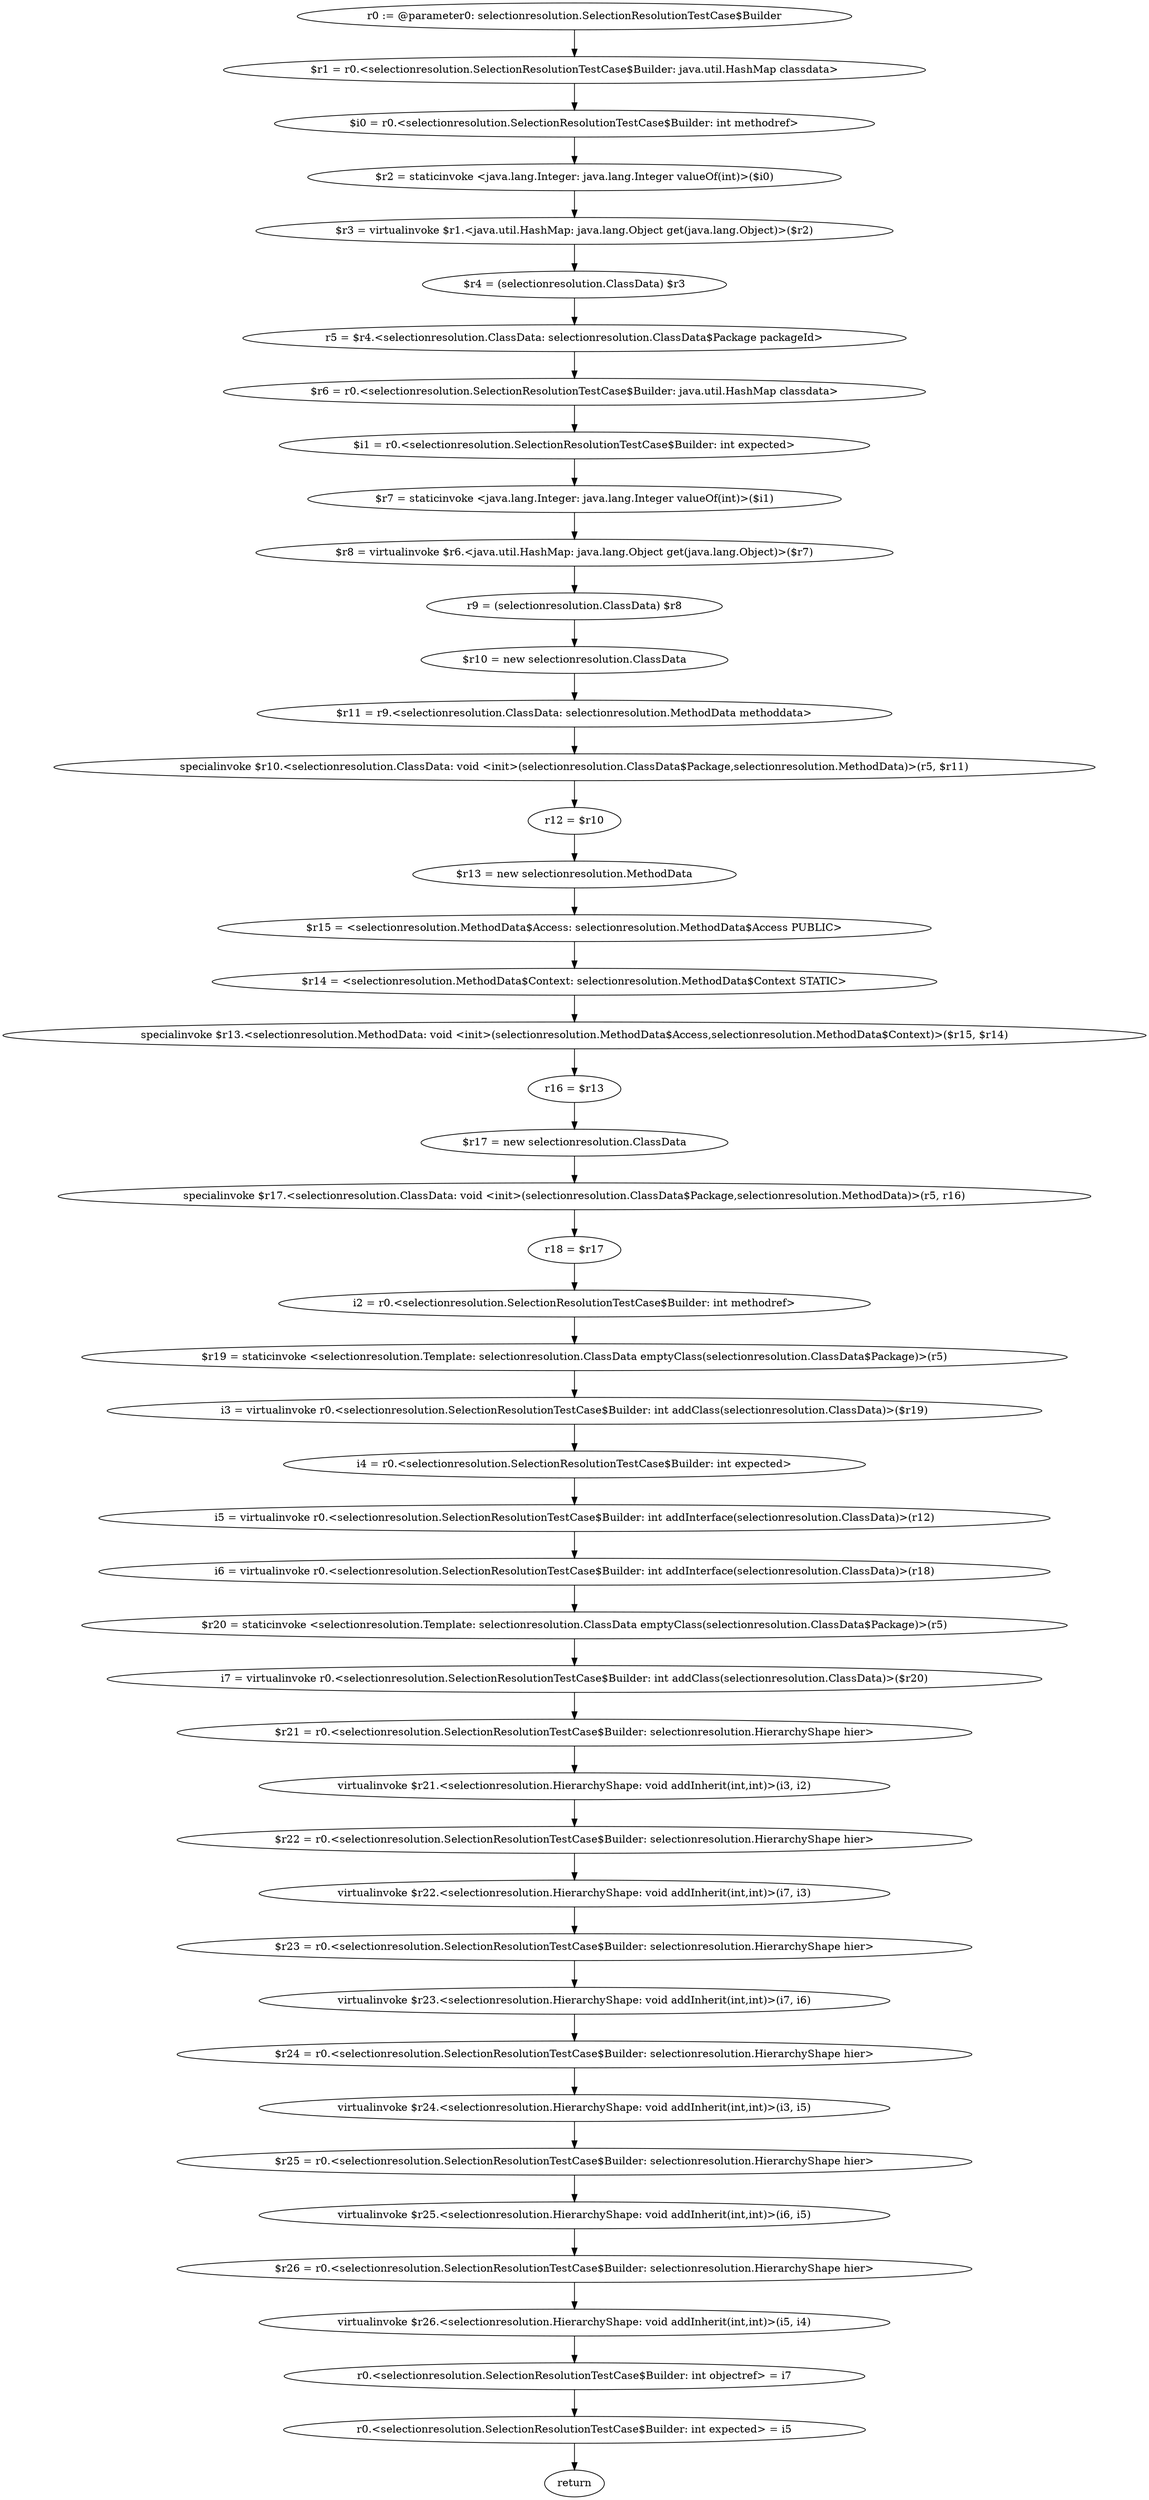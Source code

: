 digraph "unitGraph" {
    "r0 := @parameter0: selectionresolution.SelectionResolutionTestCase$Builder"
    "$r1 = r0.<selectionresolution.SelectionResolutionTestCase$Builder: java.util.HashMap classdata>"
    "$i0 = r0.<selectionresolution.SelectionResolutionTestCase$Builder: int methodref>"
    "$r2 = staticinvoke <java.lang.Integer: java.lang.Integer valueOf(int)>($i0)"
    "$r3 = virtualinvoke $r1.<java.util.HashMap: java.lang.Object get(java.lang.Object)>($r2)"
    "$r4 = (selectionresolution.ClassData) $r3"
    "r5 = $r4.<selectionresolution.ClassData: selectionresolution.ClassData$Package packageId>"
    "$r6 = r0.<selectionresolution.SelectionResolutionTestCase$Builder: java.util.HashMap classdata>"
    "$i1 = r0.<selectionresolution.SelectionResolutionTestCase$Builder: int expected>"
    "$r7 = staticinvoke <java.lang.Integer: java.lang.Integer valueOf(int)>($i1)"
    "$r8 = virtualinvoke $r6.<java.util.HashMap: java.lang.Object get(java.lang.Object)>($r7)"
    "r9 = (selectionresolution.ClassData) $r8"
    "$r10 = new selectionresolution.ClassData"
    "$r11 = r9.<selectionresolution.ClassData: selectionresolution.MethodData methoddata>"
    "specialinvoke $r10.<selectionresolution.ClassData: void <init>(selectionresolution.ClassData$Package,selectionresolution.MethodData)>(r5, $r11)"
    "r12 = $r10"
    "$r13 = new selectionresolution.MethodData"
    "$r15 = <selectionresolution.MethodData$Access: selectionresolution.MethodData$Access PUBLIC>"
    "$r14 = <selectionresolution.MethodData$Context: selectionresolution.MethodData$Context STATIC>"
    "specialinvoke $r13.<selectionresolution.MethodData: void <init>(selectionresolution.MethodData$Access,selectionresolution.MethodData$Context)>($r15, $r14)"
    "r16 = $r13"
    "$r17 = new selectionresolution.ClassData"
    "specialinvoke $r17.<selectionresolution.ClassData: void <init>(selectionresolution.ClassData$Package,selectionresolution.MethodData)>(r5, r16)"
    "r18 = $r17"
    "i2 = r0.<selectionresolution.SelectionResolutionTestCase$Builder: int methodref>"
    "$r19 = staticinvoke <selectionresolution.Template: selectionresolution.ClassData emptyClass(selectionresolution.ClassData$Package)>(r5)"
    "i3 = virtualinvoke r0.<selectionresolution.SelectionResolutionTestCase$Builder: int addClass(selectionresolution.ClassData)>($r19)"
    "i4 = r0.<selectionresolution.SelectionResolutionTestCase$Builder: int expected>"
    "i5 = virtualinvoke r0.<selectionresolution.SelectionResolutionTestCase$Builder: int addInterface(selectionresolution.ClassData)>(r12)"
    "i6 = virtualinvoke r0.<selectionresolution.SelectionResolutionTestCase$Builder: int addInterface(selectionresolution.ClassData)>(r18)"
    "$r20 = staticinvoke <selectionresolution.Template: selectionresolution.ClassData emptyClass(selectionresolution.ClassData$Package)>(r5)"
    "i7 = virtualinvoke r0.<selectionresolution.SelectionResolutionTestCase$Builder: int addClass(selectionresolution.ClassData)>($r20)"
    "$r21 = r0.<selectionresolution.SelectionResolutionTestCase$Builder: selectionresolution.HierarchyShape hier>"
    "virtualinvoke $r21.<selectionresolution.HierarchyShape: void addInherit(int,int)>(i3, i2)"
    "$r22 = r0.<selectionresolution.SelectionResolutionTestCase$Builder: selectionresolution.HierarchyShape hier>"
    "virtualinvoke $r22.<selectionresolution.HierarchyShape: void addInherit(int,int)>(i7, i3)"
    "$r23 = r0.<selectionresolution.SelectionResolutionTestCase$Builder: selectionresolution.HierarchyShape hier>"
    "virtualinvoke $r23.<selectionresolution.HierarchyShape: void addInherit(int,int)>(i7, i6)"
    "$r24 = r0.<selectionresolution.SelectionResolutionTestCase$Builder: selectionresolution.HierarchyShape hier>"
    "virtualinvoke $r24.<selectionresolution.HierarchyShape: void addInherit(int,int)>(i3, i5)"
    "$r25 = r0.<selectionresolution.SelectionResolutionTestCase$Builder: selectionresolution.HierarchyShape hier>"
    "virtualinvoke $r25.<selectionresolution.HierarchyShape: void addInherit(int,int)>(i6, i5)"
    "$r26 = r0.<selectionresolution.SelectionResolutionTestCase$Builder: selectionresolution.HierarchyShape hier>"
    "virtualinvoke $r26.<selectionresolution.HierarchyShape: void addInherit(int,int)>(i5, i4)"
    "r0.<selectionresolution.SelectionResolutionTestCase$Builder: int objectref> = i7"
    "r0.<selectionresolution.SelectionResolutionTestCase$Builder: int expected> = i5"
    "return"
    "r0 := @parameter0: selectionresolution.SelectionResolutionTestCase$Builder"->"$r1 = r0.<selectionresolution.SelectionResolutionTestCase$Builder: java.util.HashMap classdata>";
    "$r1 = r0.<selectionresolution.SelectionResolutionTestCase$Builder: java.util.HashMap classdata>"->"$i0 = r0.<selectionresolution.SelectionResolutionTestCase$Builder: int methodref>";
    "$i0 = r0.<selectionresolution.SelectionResolutionTestCase$Builder: int methodref>"->"$r2 = staticinvoke <java.lang.Integer: java.lang.Integer valueOf(int)>($i0)";
    "$r2 = staticinvoke <java.lang.Integer: java.lang.Integer valueOf(int)>($i0)"->"$r3 = virtualinvoke $r1.<java.util.HashMap: java.lang.Object get(java.lang.Object)>($r2)";
    "$r3 = virtualinvoke $r1.<java.util.HashMap: java.lang.Object get(java.lang.Object)>($r2)"->"$r4 = (selectionresolution.ClassData) $r3";
    "$r4 = (selectionresolution.ClassData) $r3"->"r5 = $r4.<selectionresolution.ClassData: selectionresolution.ClassData$Package packageId>";
    "r5 = $r4.<selectionresolution.ClassData: selectionresolution.ClassData$Package packageId>"->"$r6 = r0.<selectionresolution.SelectionResolutionTestCase$Builder: java.util.HashMap classdata>";
    "$r6 = r0.<selectionresolution.SelectionResolutionTestCase$Builder: java.util.HashMap classdata>"->"$i1 = r0.<selectionresolution.SelectionResolutionTestCase$Builder: int expected>";
    "$i1 = r0.<selectionresolution.SelectionResolutionTestCase$Builder: int expected>"->"$r7 = staticinvoke <java.lang.Integer: java.lang.Integer valueOf(int)>($i1)";
    "$r7 = staticinvoke <java.lang.Integer: java.lang.Integer valueOf(int)>($i1)"->"$r8 = virtualinvoke $r6.<java.util.HashMap: java.lang.Object get(java.lang.Object)>($r7)";
    "$r8 = virtualinvoke $r6.<java.util.HashMap: java.lang.Object get(java.lang.Object)>($r7)"->"r9 = (selectionresolution.ClassData) $r8";
    "r9 = (selectionresolution.ClassData) $r8"->"$r10 = new selectionresolution.ClassData";
    "$r10 = new selectionresolution.ClassData"->"$r11 = r9.<selectionresolution.ClassData: selectionresolution.MethodData methoddata>";
    "$r11 = r9.<selectionresolution.ClassData: selectionresolution.MethodData methoddata>"->"specialinvoke $r10.<selectionresolution.ClassData: void <init>(selectionresolution.ClassData$Package,selectionresolution.MethodData)>(r5, $r11)";
    "specialinvoke $r10.<selectionresolution.ClassData: void <init>(selectionresolution.ClassData$Package,selectionresolution.MethodData)>(r5, $r11)"->"r12 = $r10";
    "r12 = $r10"->"$r13 = new selectionresolution.MethodData";
    "$r13 = new selectionresolution.MethodData"->"$r15 = <selectionresolution.MethodData$Access: selectionresolution.MethodData$Access PUBLIC>";
    "$r15 = <selectionresolution.MethodData$Access: selectionresolution.MethodData$Access PUBLIC>"->"$r14 = <selectionresolution.MethodData$Context: selectionresolution.MethodData$Context STATIC>";
    "$r14 = <selectionresolution.MethodData$Context: selectionresolution.MethodData$Context STATIC>"->"specialinvoke $r13.<selectionresolution.MethodData: void <init>(selectionresolution.MethodData$Access,selectionresolution.MethodData$Context)>($r15, $r14)";
    "specialinvoke $r13.<selectionresolution.MethodData: void <init>(selectionresolution.MethodData$Access,selectionresolution.MethodData$Context)>($r15, $r14)"->"r16 = $r13";
    "r16 = $r13"->"$r17 = new selectionresolution.ClassData";
    "$r17 = new selectionresolution.ClassData"->"specialinvoke $r17.<selectionresolution.ClassData: void <init>(selectionresolution.ClassData$Package,selectionresolution.MethodData)>(r5, r16)";
    "specialinvoke $r17.<selectionresolution.ClassData: void <init>(selectionresolution.ClassData$Package,selectionresolution.MethodData)>(r5, r16)"->"r18 = $r17";
    "r18 = $r17"->"i2 = r0.<selectionresolution.SelectionResolutionTestCase$Builder: int methodref>";
    "i2 = r0.<selectionresolution.SelectionResolutionTestCase$Builder: int methodref>"->"$r19 = staticinvoke <selectionresolution.Template: selectionresolution.ClassData emptyClass(selectionresolution.ClassData$Package)>(r5)";
    "$r19 = staticinvoke <selectionresolution.Template: selectionresolution.ClassData emptyClass(selectionresolution.ClassData$Package)>(r5)"->"i3 = virtualinvoke r0.<selectionresolution.SelectionResolutionTestCase$Builder: int addClass(selectionresolution.ClassData)>($r19)";
    "i3 = virtualinvoke r0.<selectionresolution.SelectionResolutionTestCase$Builder: int addClass(selectionresolution.ClassData)>($r19)"->"i4 = r0.<selectionresolution.SelectionResolutionTestCase$Builder: int expected>";
    "i4 = r0.<selectionresolution.SelectionResolutionTestCase$Builder: int expected>"->"i5 = virtualinvoke r0.<selectionresolution.SelectionResolutionTestCase$Builder: int addInterface(selectionresolution.ClassData)>(r12)";
    "i5 = virtualinvoke r0.<selectionresolution.SelectionResolutionTestCase$Builder: int addInterface(selectionresolution.ClassData)>(r12)"->"i6 = virtualinvoke r0.<selectionresolution.SelectionResolutionTestCase$Builder: int addInterface(selectionresolution.ClassData)>(r18)";
    "i6 = virtualinvoke r0.<selectionresolution.SelectionResolutionTestCase$Builder: int addInterface(selectionresolution.ClassData)>(r18)"->"$r20 = staticinvoke <selectionresolution.Template: selectionresolution.ClassData emptyClass(selectionresolution.ClassData$Package)>(r5)";
    "$r20 = staticinvoke <selectionresolution.Template: selectionresolution.ClassData emptyClass(selectionresolution.ClassData$Package)>(r5)"->"i7 = virtualinvoke r0.<selectionresolution.SelectionResolutionTestCase$Builder: int addClass(selectionresolution.ClassData)>($r20)";
    "i7 = virtualinvoke r0.<selectionresolution.SelectionResolutionTestCase$Builder: int addClass(selectionresolution.ClassData)>($r20)"->"$r21 = r0.<selectionresolution.SelectionResolutionTestCase$Builder: selectionresolution.HierarchyShape hier>";
    "$r21 = r0.<selectionresolution.SelectionResolutionTestCase$Builder: selectionresolution.HierarchyShape hier>"->"virtualinvoke $r21.<selectionresolution.HierarchyShape: void addInherit(int,int)>(i3, i2)";
    "virtualinvoke $r21.<selectionresolution.HierarchyShape: void addInherit(int,int)>(i3, i2)"->"$r22 = r0.<selectionresolution.SelectionResolutionTestCase$Builder: selectionresolution.HierarchyShape hier>";
    "$r22 = r0.<selectionresolution.SelectionResolutionTestCase$Builder: selectionresolution.HierarchyShape hier>"->"virtualinvoke $r22.<selectionresolution.HierarchyShape: void addInherit(int,int)>(i7, i3)";
    "virtualinvoke $r22.<selectionresolution.HierarchyShape: void addInherit(int,int)>(i7, i3)"->"$r23 = r0.<selectionresolution.SelectionResolutionTestCase$Builder: selectionresolution.HierarchyShape hier>";
    "$r23 = r0.<selectionresolution.SelectionResolutionTestCase$Builder: selectionresolution.HierarchyShape hier>"->"virtualinvoke $r23.<selectionresolution.HierarchyShape: void addInherit(int,int)>(i7, i6)";
    "virtualinvoke $r23.<selectionresolution.HierarchyShape: void addInherit(int,int)>(i7, i6)"->"$r24 = r0.<selectionresolution.SelectionResolutionTestCase$Builder: selectionresolution.HierarchyShape hier>";
    "$r24 = r0.<selectionresolution.SelectionResolutionTestCase$Builder: selectionresolution.HierarchyShape hier>"->"virtualinvoke $r24.<selectionresolution.HierarchyShape: void addInherit(int,int)>(i3, i5)";
    "virtualinvoke $r24.<selectionresolution.HierarchyShape: void addInherit(int,int)>(i3, i5)"->"$r25 = r0.<selectionresolution.SelectionResolutionTestCase$Builder: selectionresolution.HierarchyShape hier>";
    "$r25 = r0.<selectionresolution.SelectionResolutionTestCase$Builder: selectionresolution.HierarchyShape hier>"->"virtualinvoke $r25.<selectionresolution.HierarchyShape: void addInherit(int,int)>(i6, i5)";
    "virtualinvoke $r25.<selectionresolution.HierarchyShape: void addInherit(int,int)>(i6, i5)"->"$r26 = r0.<selectionresolution.SelectionResolutionTestCase$Builder: selectionresolution.HierarchyShape hier>";
    "$r26 = r0.<selectionresolution.SelectionResolutionTestCase$Builder: selectionresolution.HierarchyShape hier>"->"virtualinvoke $r26.<selectionresolution.HierarchyShape: void addInherit(int,int)>(i5, i4)";
    "virtualinvoke $r26.<selectionresolution.HierarchyShape: void addInherit(int,int)>(i5, i4)"->"r0.<selectionresolution.SelectionResolutionTestCase$Builder: int objectref> = i7";
    "r0.<selectionresolution.SelectionResolutionTestCase$Builder: int objectref> = i7"->"r0.<selectionresolution.SelectionResolutionTestCase$Builder: int expected> = i5";
    "r0.<selectionresolution.SelectionResolutionTestCase$Builder: int expected> = i5"->"return";
}
